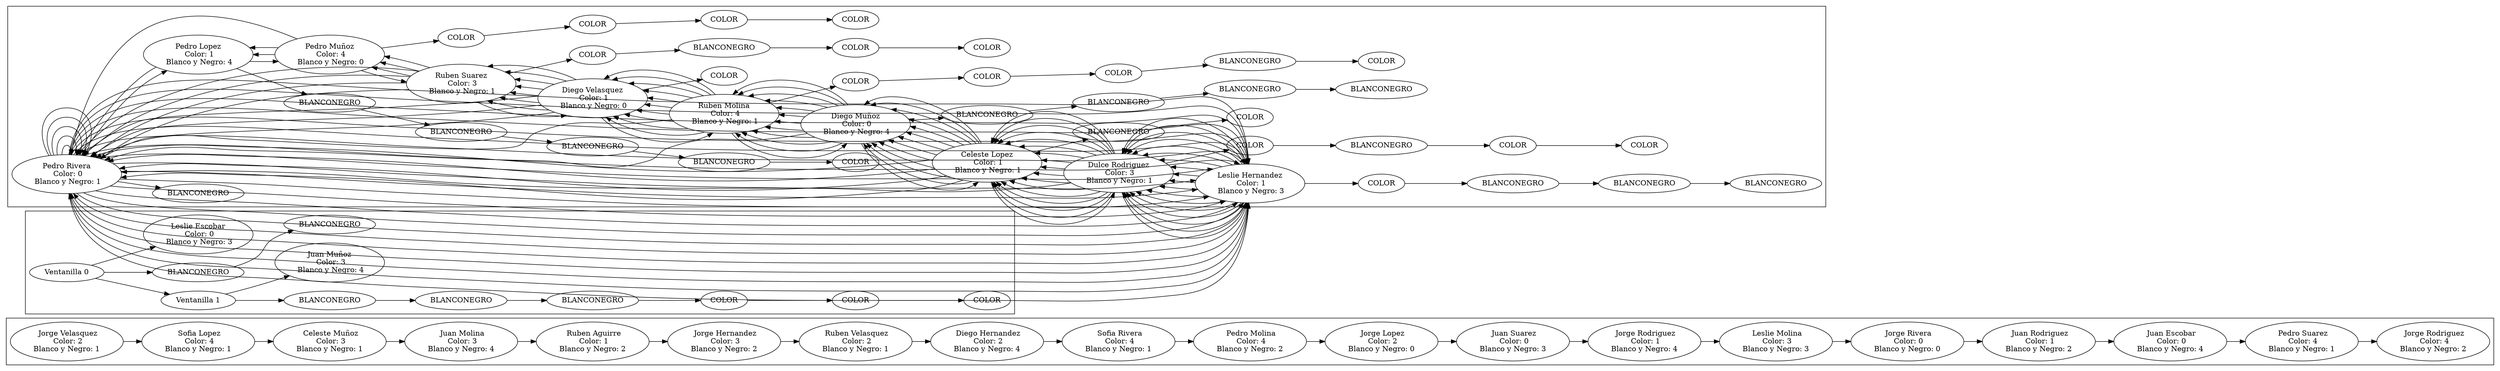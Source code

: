 digraph G{
rankdir=LR;
subgraph clusterPrintBN {
}subgraph clusterPrintColor {
}subgraph clusterColaRecepcion {
e7ecf85b5d749288b8adef5a4106f95[label=" Jorge Velasquez
 Color: 2
 Blanco y Negro: 1 "];
e7ecf85b5d749288b8adef5a4106f95->dabfec4eaf0461987a0404637363660;
dabfec4eaf0461987a0404637363660[label=" Sofia Lopez
 Color: 4
 Blanco y Negro: 1 "];
dabfec4eaf0461987a0404637363660->dbc19d9a25c4fdab0c71b6e4c5e28ac;
dbc19d9a25c4fdab0c71b6e4c5e28ac[label=" Celeste Muñoz
 Color: 3
 Blanco y Negro: 1 "];
dbc19d9a25c4fdab0c71b6e4c5e28ac->fba2c9aa643aab27713ba49dbcb40;
fba2c9aa643aab27713ba49dbcb40[label=" Juan Molina
 Color: 3
 Blanco y Negro: 4 "];
fba2c9aa643aab27713ba49dbcb40->e55e602a4d298560115411d417f4;
e55e602a4d298560115411d417f4[label=" Ruben Aguirre
 Color: 1
 Blanco y Negro: 2 "];
e55e602a4d298560115411d417f4->dab61b83b9c4d65a470c44dfd5324c5;
dab61b83b9c4d65a470c44dfd5324c5[label=" Jorge Hernandez
 Color: 3
 Blanco y Negro: 2 "];
dab61b83b9c4d65a470c44dfd5324c5->a46ccd0445fb5349d2971032cca;
a46ccd0445fb5349d2971032cca[label=" Ruben Velasquez
 Color: 2
 Blanco y Negro: 1 "];
a46ccd0445fb5349d2971032cca->f1fde46a3b64cc62984d2882e;
f1fde46a3b64cc62984d2882e[label=" Diego Hernandez
 Color: 2
 Blanco y Negro: 4 "];
f1fde46a3b64cc62984d2882e->dc1060a8e42ae82489d57ecc42267;
dc1060a8e42ae82489d57ecc42267[label=" Sofia Rivera
 Color: 4
 Blanco y Negro: 1 "];
dc1060a8e42ae82489d57ecc42267->ef70de5805b437cb2367401b4030abf;
ef70de5805b437cb2367401b4030abf[label=" Pedro Molina
 Color: 4
 Blanco y Negro: 2 "];
ef70de5805b437cb2367401b4030abf->e8f719e36436a87aa0dfe7c3eff8d;
e8f719e36436a87aa0dfe7c3eff8d[label=" Jorge Lopez
 Color: 2
 Blanco y Negro: 0 "];
e8f719e36436a87aa0dfe7c3eff8d->ed9d8c958c54da5ac8906399fb1ea39;
ed9d8c958c54da5ac8906399fb1ea39[label=" Juan Suarez
 Color: 0
 Blanco y Negro: 3 "];
ed9d8c958c54da5ac8906399fb1ea39->d65db7e7b4600b3face9ee84d54dc;
d65db7e7b4600b3face9ee84d54dc[label=" Jorge Rodriguez
 Color: 1
 Blanco y Negro: 4 "];
d65db7e7b4600b3face9ee84d54dc->ed39083197847a5875366e22898f4c6;
ed39083197847a5875366e22898f4c6[label=" Leslie Molina
 Color: 3
 Blanco y Negro: 3 "];
ed39083197847a5875366e22898f4c6->acb055d047d79f35639170ff64ba;
acb055d047d79f35639170ff64ba[label=" Jorge Rivera
 Color: 0
 Blanco y Negro: 0 "];
acb055d047d79f35639170ff64ba->dbde1130b2745a189301f3105c3c0b8;
dbde1130b2745a189301f3105c3c0b8[label=" Juan Rodriguez
 Color: 1
 Blanco y Negro: 2 "];
dbde1130b2745a189301f3105c3c0b8->f2f6b4f113442e2bc0fccb3fbe278b2;
f2f6b4f113442e2bc0fccb3fbe278b2[label=" Juan Escobar
 Color: 0
 Blanco y Negro: 4 "];
f2f6b4f113442e2bc0fccb3fbe278b2->bce213191bc4fb2bc8712be703b283e;
bce213191bc4fb2bc8712be703b283e[label=" Pedro Suarez
 Color: 4
 Blanco y Negro: 1 "];
bce213191bc4fb2bc8712be703b283e->fe8416344bbe8;
fe8416344bbe8[label=" Jorge Rodriguez
 Color: 4
 Blanco y Negro: 2 "];
}subgraph clusterListaVentanillas {
d8535444cdea73cbd6dc4cbb44c[label=" Ventanilla 0 "];
d8535444cdea73cbd6dc4cbb44c->dcbde7352754da49ba0d5f90149d84c;
d8535444cdea73cbd6dc4cbb44c->bbba76dfc094fe2a597520290e927a3;
bbba76dfc094fe2a597520290e927a3[label="BLANCONEGRO"];
bbba76dfc094fe2a597520290e927a3->ab22ac54d44784abb8255b345597a5;
ab22ac54d44784abb8255b345597a5[label="BLANCONEGRO"];
ff50b9f24463875751aa19fe1df6[label="Leslie Escobar
 Color: 0
 Blanco y Negro: 3"];
d8535444cdea73cbd6dc4cbb44c->ff50b9f24463875751aa19fe1df6;
dcbde7352754da49ba0d5f90149d84c[label=" Ventanilla 1 "];
dcbde7352754da49ba0d5f90149d84c->afb6f1e6cc843ce953dca7e54ab6c69;
afb6f1e6cc843ce953dca7e54ab6c69[label="BLANCONEGRO"];
afb6f1e6cc843ce953dca7e54ab6c69->ad29611644308bcb70f42ae850798;
ad29611644308bcb70f42ae850798[label="BLANCONEGRO"];
ad29611644308bcb70f42ae850798->b60690aa804fb2bc4b07ce5714523d;
b60690aa804fb2bc4b07ce5714523d[label="BLANCONEGRO"];
b60690aa804fb2bc4b07ce5714523d->f0a5e464483ab727f6f4505b237e;
f0a5e464483ab727f6f4505b237e[label="COLOR"];
f0a5e464483ab727f6f4505b237e->fe38f4a32450987c6ad5909f500cb;
fe38f4a32450987c6ad5909f500cb[label="COLOR"];
fe38f4a32450987c6ad5909f500cb->aa93487246d0b3303b277084c379;
aa93487246d0b3303b277084c379[label="COLOR"];
fc3e931c0644668ad86feb6686a8caf[label="Juan Muñoz
 Color: 3
 Blanco y Negro: 4"];
dcbde7352754da49ba0d5f90149d84c->fc3e931c0644668ad86feb6686a8caf;
}subgraph clusterListaEspera {
f30e576c7174e20b4cd27fe9c9ba82d->afd905f64ab4f48b1db86dc819bcb23;
afd905f64ab4f48b1db86dc819bcb23[label="BLANCONEGRO"];
f30e576c7174e20b4cd27fe9c9ba82d[label="Pedro Rivera
 Color: 0
 Blanco y Negro: 1"];
f30e576c7174e20b4cd27fe9c9ba82d->ecfd295fc42f6b0242b0aa71b4be5;
f30e576c7174e20b4cd27fe9c9ba82d->ab70b3669a749c8a3fc70c594062984;
ab70b3669a749c8a3fc70c594062984->ce67217b475cabda7f36c575dbb3;
ce67217b475cabda7f36c575dbb3[label="COLOR"];
ce67217b475cabda7f36c575dbb3->dd9a23545ee8da5e449bb3408db;
dd9a23545ee8da5e449bb3408db[label="BLANCONEGRO"];
dd9a23545ee8da5e449bb3408db->bbf96f1332b42e4970316bd17354531;
bbf96f1332b42e4970316bd17354531[label="BLANCONEGRO"];
bbf96f1332b42e4970316bd17354531->cb013872774e4090069f9794dc8f5a;
cb013872774e4090069f9794dc8f5a[label="BLANCONEGRO"];
ab70b3669a749c8a3fc70c594062984[label="Leslie Hernandez
 Color: 1
 Blanco y Negro: 3"];
ab70b3669a749c8a3fc70c594062984->f30e576c7174e20b4cd27fe9c9ba82d;
ab70b3669a749c8a3fc70c594062984->cb96dbaef4f429aeb98e998c0de4c;
cb96dbaef4f429aeb98e998c0de4c->f7a5df19064879875140d78d813caf;
f7a5df19064879875140d78d813caf[label="COLOR"];
f7a5df19064879875140d78d813caf->b0eab9f401d4143998446261d095453;
b0eab9f401d4143998446261d095453[label="BLANCONEGRO"];
b0eab9f401d4143998446261d095453->df8b13b3ca844dd81796ceda755d267;
df8b13b3ca844dd81796ceda755d267[label="COLOR"];
df8b13b3ca844dd81796ceda755d267->b048b1b6edfd32f63d5f6d;
b048b1b6edfd32f63d5f6d[label="COLOR"];
cb96dbaef4f429aeb98e998c0de4c[label="Dulce Rodriguez
 Color: 3
 Blanco y Negro: 1"];
cb96dbaef4f429aeb98e998c0de4c->ab70b3669a749c8a3fc70c594062984;
cb96dbaef4f429aeb98e998c0de4c->eeeabb2db146589b88195a45427581;
eeeabb2db146589b88195a45427581->e46671e2f467281f505c716570de5;
e46671e2f467281f505c716570de5[label="BLANCONEGRO"];
e46671e2f467281f505c716570de5->bffea830e34074bdc0553972ed01e0;
bffea830e34074bdc0553972ed01e0[label="COLOR"];
eeeabb2db146589b88195a45427581[label="Celeste Lopez
 Color: 1
 Blanco y Negro: 1"];
eeeabb2db146589b88195a45427581->cb96dbaef4f429aeb98e998c0de4c;
eeeabb2db146589b88195a45427581->f0cf22461fb2bdc23f7931b7fc;
f0cf22461fb2bdc23f7931b7fc->a9e3e3b87d94432a33306b6325f34a0;
a9e3e3b87d94432a33306b6325f34a0[label="BLANCONEGRO"];
a9e3e3b87d94432a33306b6325f34a0->a968f9180a4f10a323c060131f658a;
a968f9180a4f10a323c060131f658a[label="BLANCONEGRO"];
a968f9180a4f10a323c060131f658a->e2d97022a94997a5eced10b9ca3311;
e2d97022a94997a5eced10b9ca3311[label="BLANCONEGRO"];
e2d97022a94997a5eced10b9ca3311->de87f3a3d64f5ca9fc7cf41f5f33a1;
de87f3a3d64f5ca9fc7cf41f5f33a1[label="BLANCONEGRO"];
f0cf22461fb2bdc23f7931b7fc[label="Diego Muñoz
 Color: 0
 Blanco y Negro: 4"];
f0cf22461fb2bdc23f7931b7fc->eeeabb2db146589b88195a45427581;
f0cf22461fb2bdc23f7931b7fc->dc7eb6cde64a938cc5a97d76d27964;
dc7eb6cde64a938cc5a97d76d27964->ba91372d16f4e06a83c9aa338c105b9;
ba91372d16f4e06a83c9aa338c105b9[label="COLOR"];
ba91372d16f4e06a83c9aa338c105b9->f4ba7fe2d5e4dfdb32070f20cb2610d;
f4ba7fe2d5e4dfdb32070f20cb2610d[label="COLOR"];
f4ba7fe2d5e4dfdb32070f20cb2610d->adee11730fc4589a9040f55ccb4977f;
adee11730fc4589a9040f55ccb4977f[label="COLOR"];
adee11730fc4589a9040f55ccb4977f->fc6f8c1e224e568628583a780bf40c;
fc6f8c1e224e568628583a780bf40c[label="BLANCONEGRO"];
fc6f8c1e224e568628583a780bf40c->a1fc205ef6e409db1762af7b79ef28e;
a1fc205ef6e409db1762af7b79ef28e[label="COLOR"];
dc7eb6cde64a938cc5a97d76d27964[label="Ruben Molina
 Color: 4
 Blanco y Negro: 1"];
dc7eb6cde64a938cc5a97d76d27964->f0cf22461fb2bdc23f7931b7fc;
dc7eb6cde64a938cc5a97d76d27964->a5ac042baa4956a190288b17bcbcc1;
a5ac042baa4956a190288b17bcbcc1->c02ae0c1904cf8ab7c95479ddb1604;
c02ae0c1904cf8ab7c95479ddb1604[label="COLOR"];
a5ac042baa4956a190288b17bcbcc1[label="Diego Velasquez
 Color: 1
 Blanco y Negro: 0"];
a5ac042baa4956a190288b17bcbcc1->dc7eb6cde64a938cc5a97d76d27964;
a5ac042baa4956a190288b17bcbcc1->f828c4a9221447e89cc8a50d0cc046a;
f828c4a9221447e89cc8a50d0cc046a->c72698946d44373927819d1d5ff029f;
c72698946d44373927819d1d5ff029f[label="COLOR"];
c72698946d44373927819d1d5ff029f->bd870e72c6d4c38b42f7858558b65fc;
bd870e72c6d4c38b42f7858558b65fc[label="BLANCONEGRO"];
bd870e72c6d4c38b42f7858558b65fc->dbf6941ca86590041107de9ee;
dbf6941ca86590041107de9ee[label="COLOR"];
dbf6941ca86590041107de9ee->e7b63e10876452aa2d1dbd7c96abbe3;
e7b63e10876452aa2d1dbd7c96abbe3[label="COLOR"];
f828c4a9221447e89cc8a50d0cc046a[label="Ruben Suarez
 Color: 3
 Blanco y Negro: 1"];
f828c4a9221447e89cc8a50d0cc046a->a5ac042baa4956a190288b17bcbcc1;
f828c4a9221447e89cc8a50d0cc046a->de701721f9a406592443e2efcedd89d;
de701721f9a406592443e2efcedd89d->fb5d3efb3b64260949e2a330e8cd26c;
fb5d3efb3b64260949e2a330e8cd26c[label="COLOR"];
fb5d3efb3b64260949e2a330e8cd26c->ab24a6b8606409db29c68fcf9709aa9;
ab24a6b8606409db29c68fcf9709aa9[label="COLOR"];
ab24a6b8606409db29c68fcf9709aa9->f9f06024c49f692c8b8254c4ae066;
f9f06024c49f692c8b8254c4ae066[label="COLOR"];
f9f06024c49f692c8b8254c4ae066->ae5cf3c1a49698e22c3528b7b6fcd;
ae5cf3c1a49698e22c3528b7b6fcd[label="COLOR"];
de701721f9a406592443e2efcedd89d[label="Pedro Muñoz
 Color: 4
 Blanco y Negro: 0"];
de701721f9a406592443e2efcedd89d->f828c4a9221447e89cc8a50d0cc046a;
de701721f9a406592443e2efcedd89d->ecfd295fc42f6b0242b0aa71b4be5;
ecfd295fc42f6b0242b0aa71b4be5->bd58a6454c8192535c9cee750268;
bd58a6454c8192535c9cee750268[label="BLANCONEGRO"];
bd58a6454c8192535c9cee750268->b03ff8abc14a2eb16acde4e0300118;
b03ff8abc14a2eb16acde4e0300118[label="BLANCONEGRO"];
b03ff8abc14a2eb16acde4e0300118->df051619fef4793bead0555a1c9ba10;
df051619fef4793bead0555a1c9ba10[label="BLANCONEGRO"];
df051619fef4793bead0555a1c9ba10->be23c2c88214998a46b90de8bab7621;
be23c2c88214998a46b90de8bab7621[label="BLANCONEGRO"];
be23c2c88214998a46b90de8bab7621->d87d7eb2b41b5bf9c2e227a8404a2;
d87d7eb2b41b5bf9c2e227a8404a2[label="COLOR"];
ecfd295fc42f6b0242b0aa71b4be5[label="Pedro Lopez
 Color: 1
 Blanco y Negro: 4"];
ecfd295fc42f6b0242b0aa71b4be5->de701721f9a406592443e2efcedd89d;
ecfd295fc42f6b0242b0aa71b4be5->f30e576c7174e20b4cd27fe9c9ba82d;
}subgraph clusterListaAtendidos {
f30e576c7174e20b4cd27fe9c9ba82d[label="Pedro Rivera
 Color: 0
 Blanco y Negro: 1"];
f30e576c7174e20b4cd27fe9c9ba82d->f30e576c7174e20b4cd27fe9c9ba82d;
f30e576c7174e20b4cd27fe9c9ba82d[label="Pedro Rivera
 Color: 0
 Blanco y Negro: 1"];
f30e576c7174e20b4cd27fe9c9ba82d->f30e576c7174e20b4cd27fe9c9ba82d;
f30e576c7174e20b4cd27fe9c9ba82d[label="Pedro Rivera
 Color: 0
 Blanco y Negro: 1"];
f30e576c7174e20b4cd27fe9c9ba82d->f30e576c7174e20b4cd27fe9c9ba82d;
f30e576c7174e20b4cd27fe9c9ba82d[label="Pedro Rivera
 Color: 0
 Blanco y Negro: 1"];
f30e576c7174e20b4cd27fe9c9ba82d->f30e576c7174e20b4cd27fe9c9ba82d;
f30e576c7174e20b4cd27fe9c9ba82d[label="Pedro Rivera
 Color: 0
 Blanco y Negro: 1"];
f30e576c7174e20b4cd27fe9c9ba82d->f30e576c7174e20b4cd27fe9c9ba82d;
f30e576c7174e20b4cd27fe9c9ba82d[label="Pedro Rivera
 Color: 0
 Blanco y Negro: 1"];
f30e576c7174e20b4cd27fe9c9ba82d->ab70b3669a749c8a3fc70c594062984;
ab70b3669a749c8a3fc70c594062984[label="Leslie Hernandez
 Color: 1
 Blanco y Negro: 3"];
ab70b3669a749c8a3fc70c594062984->f30e576c7174e20b4cd27fe9c9ba82d;
f30e576c7174e20b4cd27fe9c9ba82d[label="Pedro Rivera
 Color: 0
 Blanco y Negro: 1"];
f30e576c7174e20b4cd27fe9c9ba82d->ab70b3669a749c8a3fc70c594062984;
ab70b3669a749c8a3fc70c594062984[label="Leslie Hernandez
 Color: 1
 Blanco y Negro: 3"];
ab70b3669a749c8a3fc70c594062984->f30e576c7174e20b4cd27fe9c9ba82d;
f30e576c7174e20b4cd27fe9c9ba82d[label="Pedro Rivera
 Color: 0
 Blanco y Negro: 1"];
f30e576c7174e20b4cd27fe9c9ba82d->ab70b3669a749c8a3fc70c594062984;
ab70b3669a749c8a3fc70c594062984[label="Leslie Hernandez
 Color: 1
 Blanco y Negro: 3"];
ab70b3669a749c8a3fc70c594062984->cb96dbaef4f429aeb98e998c0de4c;
cb96dbaef4f429aeb98e998c0de4c[label="Dulce Rodriguez
 Color: 3
 Blanco y Negro: 1"];
cb96dbaef4f429aeb98e998c0de4c->f30e576c7174e20b4cd27fe9c9ba82d;
f30e576c7174e20b4cd27fe9c9ba82d[label="Pedro Rivera
 Color: 0
 Blanco y Negro: 1"];
f30e576c7174e20b4cd27fe9c9ba82d->ab70b3669a749c8a3fc70c594062984;
ab70b3669a749c8a3fc70c594062984[label="Leslie Hernandez
 Color: 1
 Blanco y Negro: 3"];
ab70b3669a749c8a3fc70c594062984->cb96dbaef4f429aeb98e998c0de4c;
cb96dbaef4f429aeb98e998c0de4c[label="Dulce Rodriguez
 Color: 3
 Blanco y Negro: 1"];
cb96dbaef4f429aeb98e998c0de4c->eeeabb2db146589b88195a45427581;
eeeabb2db146589b88195a45427581[label="Celeste Lopez
 Color: 1
 Blanco y Negro: 1"];
eeeabb2db146589b88195a45427581->f30e576c7174e20b4cd27fe9c9ba82d;
f30e576c7174e20b4cd27fe9c9ba82d[label="Pedro Rivera
 Color: 0
 Blanco y Negro: 1"];
f30e576c7174e20b4cd27fe9c9ba82d->ab70b3669a749c8a3fc70c594062984;
ab70b3669a749c8a3fc70c594062984[label="Leslie Hernandez
 Color: 1
 Blanco y Negro: 3"];
ab70b3669a749c8a3fc70c594062984->cb96dbaef4f429aeb98e998c0de4c;
cb96dbaef4f429aeb98e998c0de4c[label="Dulce Rodriguez
 Color: 3
 Blanco y Negro: 1"];
cb96dbaef4f429aeb98e998c0de4c->eeeabb2db146589b88195a45427581;
eeeabb2db146589b88195a45427581[label="Celeste Lopez
 Color: 1
 Blanco y Negro: 1"];
eeeabb2db146589b88195a45427581->f30e576c7174e20b4cd27fe9c9ba82d;
f30e576c7174e20b4cd27fe9c9ba82d[label="Pedro Rivera
 Color: 0
 Blanco y Negro: 1"];
f30e576c7174e20b4cd27fe9c9ba82d->ab70b3669a749c8a3fc70c594062984;
ab70b3669a749c8a3fc70c594062984[label="Leslie Hernandez
 Color: 1
 Blanco y Negro: 3"];
ab70b3669a749c8a3fc70c594062984->cb96dbaef4f429aeb98e998c0de4c;
cb96dbaef4f429aeb98e998c0de4c[label="Dulce Rodriguez
 Color: 3
 Blanco y Negro: 1"];
cb96dbaef4f429aeb98e998c0de4c->eeeabb2db146589b88195a45427581;
eeeabb2db146589b88195a45427581[label="Celeste Lopez
 Color: 1
 Blanco y Negro: 1"];
eeeabb2db146589b88195a45427581->f30e576c7174e20b4cd27fe9c9ba82d;
f30e576c7174e20b4cd27fe9c9ba82d[label="Pedro Rivera
 Color: 0
 Blanco y Negro: 1"];
f30e576c7174e20b4cd27fe9c9ba82d->ab70b3669a749c8a3fc70c594062984;
ab70b3669a749c8a3fc70c594062984[label="Leslie Hernandez
 Color: 1
 Blanco y Negro: 3"];
ab70b3669a749c8a3fc70c594062984->cb96dbaef4f429aeb98e998c0de4c;
cb96dbaef4f429aeb98e998c0de4c[label="Dulce Rodriguez
 Color: 3
 Blanco y Negro: 1"];
cb96dbaef4f429aeb98e998c0de4c->eeeabb2db146589b88195a45427581;
eeeabb2db146589b88195a45427581[label="Celeste Lopez
 Color: 1
 Blanco y Negro: 1"];
eeeabb2db146589b88195a45427581->f30e576c7174e20b4cd27fe9c9ba82d;
f30e576c7174e20b4cd27fe9c9ba82d[label="Pedro Rivera
 Color: 0
 Blanco y Negro: 1"];
f30e576c7174e20b4cd27fe9c9ba82d->ab70b3669a749c8a3fc70c594062984;
ab70b3669a749c8a3fc70c594062984[label="Leslie Hernandez
 Color: 1
 Blanco y Negro: 3"];
ab70b3669a749c8a3fc70c594062984->cb96dbaef4f429aeb98e998c0de4c;
cb96dbaef4f429aeb98e998c0de4c[label="Dulce Rodriguez
 Color: 3
 Blanco y Negro: 1"];
cb96dbaef4f429aeb98e998c0de4c->eeeabb2db146589b88195a45427581;
eeeabb2db146589b88195a45427581[label="Celeste Lopez
 Color: 1
 Blanco y Negro: 1"];
eeeabb2db146589b88195a45427581->f0cf22461fb2bdc23f7931b7fc;
f0cf22461fb2bdc23f7931b7fc[label="Diego Muñoz
 Color: 0
 Blanco y Negro: 4"];
f0cf22461fb2bdc23f7931b7fc->f30e576c7174e20b4cd27fe9c9ba82d;
f30e576c7174e20b4cd27fe9c9ba82d[label="Pedro Rivera
 Color: 0
 Blanco y Negro: 1"];
f30e576c7174e20b4cd27fe9c9ba82d->ab70b3669a749c8a3fc70c594062984;
ab70b3669a749c8a3fc70c594062984[label="Leslie Hernandez
 Color: 1
 Blanco y Negro: 3"];
ab70b3669a749c8a3fc70c594062984->cb96dbaef4f429aeb98e998c0de4c;
cb96dbaef4f429aeb98e998c0de4c[label="Dulce Rodriguez
 Color: 3
 Blanco y Negro: 1"];
cb96dbaef4f429aeb98e998c0de4c->eeeabb2db146589b88195a45427581;
eeeabb2db146589b88195a45427581[label="Celeste Lopez
 Color: 1
 Blanco y Negro: 1"];
eeeabb2db146589b88195a45427581->f0cf22461fb2bdc23f7931b7fc;
f0cf22461fb2bdc23f7931b7fc[label="Diego Muñoz
 Color: 0
 Blanco y Negro: 4"];
f0cf22461fb2bdc23f7931b7fc->dc7eb6cde64a938cc5a97d76d27964;
dc7eb6cde64a938cc5a97d76d27964[label="Ruben Molina
 Color: 4
 Blanco y Negro: 1"];
dc7eb6cde64a938cc5a97d76d27964->f30e576c7174e20b4cd27fe9c9ba82d;
f30e576c7174e20b4cd27fe9c9ba82d[label="Pedro Rivera
 Color: 0
 Blanco y Negro: 1"];
f30e576c7174e20b4cd27fe9c9ba82d->ab70b3669a749c8a3fc70c594062984;
ab70b3669a749c8a3fc70c594062984[label="Leslie Hernandez
 Color: 1
 Blanco y Negro: 3"];
ab70b3669a749c8a3fc70c594062984->cb96dbaef4f429aeb98e998c0de4c;
cb96dbaef4f429aeb98e998c0de4c[label="Dulce Rodriguez
 Color: 3
 Blanco y Negro: 1"];
cb96dbaef4f429aeb98e998c0de4c->eeeabb2db146589b88195a45427581;
eeeabb2db146589b88195a45427581[label="Celeste Lopez
 Color: 1
 Blanco y Negro: 1"];
eeeabb2db146589b88195a45427581->f0cf22461fb2bdc23f7931b7fc;
f0cf22461fb2bdc23f7931b7fc[label="Diego Muñoz
 Color: 0
 Blanco y Negro: 4"];
f0cf22461fb2bdc23f7931b7fc->dc7eb6cde64a938cc5a97d76d27964;
dc7eb6cde64a938cc5a97d76d27964[label="Ruben Molina
 Color: 4
 Blanco y Negro: 1"];
dc7eb6cde64a938cc5a97d76d27964->a5ac042baa4956a190288b17bcbcc1;
a5ac042baa4956a190288b17bcbcc1[label="Diego Velasquez
 Color: 1
 Blanco y Negro: 0"];
a5ac042baa4956a190288b17bcbcc1->f30e576c7174e20b4cd27fe9c9ba82d;
f30e576c7174e20b4cd27fe9c9ba82d[label="Pedro Rivera
 Color: 0
 Blanco y Negro: 1"];
f30e576c7174e20b4cd27fe9c9ba82d->ab70b3669a749c8a3fc70c594062984;
ab70b3669a749c8a3fc70c594062984[label="Leslie Hernandez
 Color: 1
 Blanco y Negro: 3"];
ab70b3669a749c8a3fc70c594062984->cb96dbaef4f429aeb98e998c0de4c;
cb96dbaef4f429aeb98e998c0de4c[label="Dulce Rodriguez
 Color: 3
 Blanco y Negro: 1"];
cb96dbaef4f429aeb98e998c0de4c->eeeabb2db146589b88195a45427581;
eeeabb2db146589b88195a45427581[label="Celeste Lopez
 Color: 1
 Blanco y Negro: 1"];
eeeabb2db146589b88195a45427581->f0cf22461fb2bdc23f7931b7fc;
f0cf22461fb2bdc23f7931b7fc[label="Diego Muñoz
 Color: 0
 Blanco y Negro: 4"];
f0cf22461fb2bdc23f7931b7fc->dc7eb6cde64a938cc5a97d76d27964;
dc7eb6cde64a938cc5a97d76d27964[label="Ruben Molina
 Color: 4
 Blanco y Negro: 1"];
dc7eb6cde64a938cc5a97d76d27964->a5ac042baa4956a190288b17bcbcc1;
a5ac042baa4956a190288b17bcbcc1[label="Diego Velasquez
 Color: 1
 Blanco y Negro: 0"];
a5ac042baa4956a190288b17bcbcc1->f30e576c7174e20b4cd27fe9c9ba82d;
f30e576c7174e20b4cd27fe9c9ba82d[label="Pedro Rivera
 Color: 0
 Blanco y Negro: 1"];
f30e576c7174e20b4cd27fe9c9ba82d->ab70b3669a749c8a3fc70c594062984;
ab70b3669a749c8a3fc70c594062984[label="Leslie Hernandez
 Color: 1
 Blanco y Negro: 3"];
ab70b3669a749c8a3fc70c594062984->cb96dbaef4f429aeb98e998c0de4c;
cb96dbaef4f429aeb98e998c0de4c[label="Dulce Rodriguez
 Color: 3
 Blanco y Negro: 1"];
cb96dbaef4f429aeb98e998c0de4c->eeeabb2db146589b88195a45427581;
eeeabb2db146589b88195a45427581[label="Celeste Lopez
 Color: 1
 Blanco y Negro: 1"];
eeeabb2db146589b88195a45427581->f0cf22461fb2bdc23f7931b7fc;
f0cf22461fb2bdc23f7931b7fc[label="Diego Muñoz
 Color: 0
 Blanco y Negro: 4"];
f0cf22461fb2bdc23f7931b7fc->dc7eb6cde64a938cc5a97d76d27964;
dc7eb6cde64a938cc5a97d76d27964[label="Ruben Molina
 Color: 4
 Blanco y Negro: 1"];
dc7eb6cde64a938cc5a97d76d27964->a5ac042baa4956a190288b17bcbcc1;
a5ac042baa4956a190288b17bcbcc1[label="Diego Velasquez
 Color: 1
 Blanco y Negro: 0"];
a5ac042baa4956a190288b17bcbcc1->f30e576c7174e20b4cd27fe9c9ba82d;
f30e576c7174e20b4cd27fe9c9ba82d[label="Pedro Rivera
 Color: 0
 Blanco y Negro: 1"];
f30e576c7174e20b4cd27fe9c9ba82d->ab70b3669a749c8a3fc70c594062984;
ab70b3669a749c8a3fc70c594062984[label="Leslie Hernandez
 Color: 1
 Blanco y Negro: 3"];
ab70b3669a749c8a3fc70c594062984->cb96dbaef4f429aeb98e998c0de4c;
cb96dbaef4f429aeb98e998c0de4c[label="Dulce Rodriguez
 Color: 3
 Blanco y Negro: 1"];
cb96dbaef4f429aeb98e998c0de4c->eeeabb2db146589b88195a45427581;
eeeabb2db146589b88195a45427581[label="Celeste Lopez
 Color: 1
 Blanco y Negro: 1"];
eeeabb2db146589b88195a45427581->f0cf22461fb2bdc23f7931b7fc;
f0cf22461fb2bdc23f7931b7fc[label="Diego Muñoz
 Color: 0
 Blanco y Negro: 4"];
f0cf22461fb2bdc23f7931b7fc->dc7eb6cde64a938cc5a97d76d27964;
dc7eb6cde64a938cc5a97d76d27964[label="Ruben Molina
 Color: 4
 Blanco y Negro: 1"];
dc7eb6cde64a938cc5a97d76d27964->a5ac042baa4956a190288b17bcbcc1;
a5ac042baa4956a190288b17bcbcc1[label="Diego Velasquez
 Color: 1
 Blanco y Negro: 0"];
a5ac042baa4956a190288b17bcbcc1->f828c4a9221447e89cc8a50d0cc046a;
f828c4a9221447e89cc8a50d0cc046a[label="Ruben Suarez
 Color: 3
 Blanco y Negro: 1"];
f828c4a9221447e89cc8a50d0cc046a->f30e576c7174e20b4cd27fe9c9ba82d;
f30e576c7174e20b4cd27fe9c9ba82d[label="Pedro Rivera
 Color: 0
 Blanco y Negro: 1"];
f30e576c7174e20b4cd27fe9c9ba82d->ab70b3669a749c8a3fc70c594062984;
ab70b3669a749c8a3fc70c594062984[label="Leslie Hernandez
 Color: 1
 Blanco y Negro: 3"];
ab70b3669a749c8a3fc70c594062984->cb96dbaef4f429aeb98e998c0de4c;
cb96dbaef4f429aeb98e998c0de4c[label="Dulce Rodriguez
 Color: 3
 Blanco y Negro: 1"];
cb96dbaef4f429aeb98e998c0de4c->eeeabb2db146589b88195a45427581;
eeeabb2db146589b88195a45427581[label="Celeste Lopez
 Color: 1
 Blanco y Negro: 1"];
eeeabb2db146589b88195a45427581->f0cf22461fb2bdc23f7931b7fc;
f0cf22461fb2bdc23f7931b7fc[label="Diego Muñoz
 Color: 0
 Blanco y Negro: 4"];
f0cf22461fb2bdc23f7931b7fc->dc7eb6cde64a938cc5a97d76d27964;
dc7eb6cde64a938cc5a97d76d27964[label="Ruben Molina
 Color: 4
 Blanco y Negro: 1"];
dc7eb6cde64a938cc5a97d76d27964->a5ac042baa4956a190288b17bcbcc1;
a5ac042baa4956a190288b17bcbcc1[label="Diego Velasquez
 Color: 1
 Blanco y Negro: 0"];
a5ac042baa4956a190288b17bcbcc1->f828c4a9221447e89cc8a50d0cc046a;
f828c4a9221447e89cc8a50d0cc046a[label="Ruben Suarez
 Color: 3
 Blanco y Negro: 1"];
f828c4a9221447e89cc8a50d0cc046a->f30e576c7174e20b4cd27fe9c9ba82d;
f30e576c7174e20b4cd27fe9c9ba82d[label="Pedro Rivera
 Color: 0
 Blanco y Negro: 1"];
f30e576c7174e20b4cd27fe9c9ba82d->ab70b3669a749c8a3fc70c594062984;
ab70b3669a749c8a3fc70c594062984[label="Leslie Hernandez
 Color: 1
 Blanco y Negro: 3"];
ab70b3669a749c8a3fc70c594062984->cb96dbaef4f429aeb98e998c0de4c;
cb96dbaef4f429aeb98e998c0de4c[label="Dulce Rodriguez
 Color: 3
 Blanco y Negro: 1"];
cb96dbaef4f429aeb98e998c0de4c->eeeabb2db146589b88195a45427581;
eeeabb2db146589b88195a45427581[label="Celeste Lopez
 Color: 1
 Blanco y Negro: 1"];
eeeabb2db146589b88195a45427581->f0cf22461fb2bdc23f7931b7fc;
f0cf22461fb2bdc23f7931b7fc[label="Diego Muñoz
 Color: 0
 Blanco y Negro: 4"];
f0cf22461fb2bdc23f7931b7fc->dc7eb6cde64a938cc5a97d76d27964;
dc7eb6cde64a938cc5a97d76d27964[label="Ruben Molina
 Color: 4
 Blanco y Negro: 1"];
dc7eb6cde64a938cc5a97d76d27964->a5ac042baa4956a190288b17bcbcc1;
a5ac042baa4956a190288b17bcbcc1[label="Diego Velasquez
 Color: 1
 Blanco y Negro: 0"];
a5ac042baa4956a190288b17bcbcc1->f828c4a9221447e89cc8a50d0cc046a;
f828c4a9221447e89cc8a50d0cc046a[label="Ruben Suarez
 Color: 3
 Blanco y Negro: 1"];
f828c4a9221447e89cc8a50d0cc046a->f30e576c7174e20b4cd27fe9c9ba82d;
f30e576c7174e20b4cd27fe9c9ba82d[label="Pedro Rivera
 Color: 0
 Blanco y Negro: 1"];
f30e576c7174e20b4cd27fe9c9ba82d->ab70b3669a749c8a3fc70c594062984;
ab70b3669a749c8a3fc70c594062984[label="Leslie Hernandez
 Color: 1
 Blanco y Negro: 3"];
ab70b3669a749c8a3fc70c594062984->cb96dbaef4f429aeb98e998c0de4c;
cb96dbaef4f429aeb98e998c0de4c[label="Dulce Rodriguez
 Color: 3
 Blanco y Negro: 1"];
cb96dbaef4f429aeb98e998c0de4c->eeeabb2db146589b88195a45427581;
eeeabb2db146589b88195a45427581[label="Celeste Lopez
 Color: 1
 Blanco y Negro: 1"];
eeeabb2db146589b88195a45427581->f0cf22461fb2bdc23f7931b7fc;
f0cf22461fb2bdc23f7931b7fc[label="Diego Muñoz
 Color: 0
 Blanco y Negro: 4"];
f0cf22461fb2bdc23f7931b7fc->dc7eb6cde64a938cc5a97d76d27964;
dc7eb6cde64a938cc5a97d76d27964[label="Ruben Molina
 Color: 4
 Blanco y Negro: 1"];
dc7eb6cde64a938cc5a97d76d27964->a5ac042baa4956a190288b17bcbcc1;
a5ac042baa4956a190288b17bcbcc1[label="Diego Velasquez
 Color: 1
 Blanco y Negro: 0"];
a5ac042baa4956a190288b17bcbcc1->f828c4a9221447e89cc8a50d0cc046a;
f828c4a9221447e89cc8a50d0cc046a[label="Ruben Suarez
 Color: 3
 Blanco y Negro: 1"];
f828c4a9221447e89cc8a50d0cc046a->f30e576c7174e20b4cd27fe9c9ba82d;
f30e576c7174e20b4cd27fe9c9ba82d[label="Pedro Rivera
 Color: 0
 Blanco y Negro: 1"];
f30e576c7174e20b4cd27fe9c9ba82d->ab70b3669a749c8a3fc70c594062984;
ab70b3669a749c8a3fc70c594062984[label="Leslie Hernandez
 Color: 1
 Blanco y Negro: 3"];
ab70b3669a749c8a3fc70c594062984->cb96dbaef4f429aeb98e998c0de4c;
cb96dbaef4f429aeb98e998c0de4c[label="Dulce Rodriguez
 Color: 3
 Blanco y Negro: 1"];
cb96dbaef4f429aeb98e998c0de4c->eeeabb2db146589b88195a45427581;
eeeabb2db146589b88195a45427581[label="Celeste Lopez
 Color: 1
 Blanco y Negro: 1"];
eeeabb2db146589b88195a45427581->f0cf22461fb2bdc23f7931b7fc;
f0cf22461fb2bdc23f7931b7fc[label="Diego Muñoz
 Color: 0
 Blanco y Negro: 4"];
f0cf22461fb2bdc23f7931b7fc->dc7eb6cde64a938cc5a97d76d27964;
dc7eb6cde64a938cc5a97d76d27964[label="Ruben Molina
 Color: 4
 Blanco y Negro: 1"];
dc7eb6cde64a938cc5a97d76d27964->a5ac042baa4956a190288b17bcbcc1;
a5ac042baa4956a190288b17bcbcc1[label="Diego Velasquez
 Color: 1
 Blanco y Negro: 0"];
a5ac042baa4956a190288b17bcbcc1->f828c4a9221447e89cc8a50d0cc046a;
f828c4a9221447e89cc8a50d0cc046a[label="Ruben Suarez
 Color: 3
 Blanco y Negro: 1"];
f828c4a9221447e89cc8a50d0cc046a->de701721f9a406592443e2efcedd89d;
de701721f9a406592443e2efcedd89d[label="Pedro Muñoz
 Color: 4
 Blanco y Negro: 0"];
de701721f9a406592443e2efcedd89d->f30e576c7174e20b4cd27fe9c9ba82d;
f30e576c7174e20b4cd27fe9c9ba82d[label="Pedro Rivera
 Color: 0
 Blanco y Negro: 1"];
f30e576c7174e20b4cd27fe9c9ba82d->ab70b3669a749c8a3fc70c594062984;
ab70b3669a749c8a3fc70c594062984[label="Leslie Hernandez
 Color: 1
 Blanco y Negro: 3"];
ab70b3669a749c8a3fc70c594062984->cb96dbaef4f429aeb98e998c0de4c;
cb96dbaef4f429aeb98e998c0de4c[label="Dulce Rodriguez
 Color: 3
 Blanco y Negro: 1"];
cb96dbaef4f429aeb98e998c0de4c->eeeabb2db146589b88195a45427581;
eeeabb2db146589b88195a45427581[label="Celeste Lopez
 Color: 1
 Blanco y Negro: 1"];
eeeabb2db146589b88195a45427581->f0cf22461fb2bdc23f7931b7fc;
f0cf22461fb2bdc23f7931b7fc[label="Diego Muñoz
 Color: 0
 Blanco y Negro: 4"];
f0cf22461fb2bdc23f7931b7fc->dc7eb6cde64a938cc5a97d76d27964;
dc7eb6cde64a938cc5a97d76d27964[label="Ruben Molina
 Color: 4
 Blanco y Negro: 1"];
dc7eb6cde64a938cc5a97d76d27964->a5ac042baa4956a190288b17bcbcc1;
a5ac042baa4956a190288b17bcbcc1[label="Diego Velasquez
 Color: 1
 Blanco y Negro: 0"];
a5ac042baa4956a190288b17bcbcc1->f828c4a9221447e89cc8a50d0cc046a;
f828c4a9221447e89cc8a50d0cc046a[label="Ruben Suarez
 Color: 3
 Blanco y Negro: 1"];
f828c4a9221447e89cc8a50d0cc046a->de701721f9a406592443e2efcedd89d;
de701721f9a406592443e2efcedd89d[label="Pedro Muñoz
 Color: 4
 Blanco y Negro: 0"];
de701721f9a406592443e2efcedd89d->ecfd295fc42f6b0242b0aa71b4be5;
ecfd295fc42f6b0242b0aa71b4be5[label="Pedro Lopez
 Color: 1
 Blanco y Negro: 4"];
}}